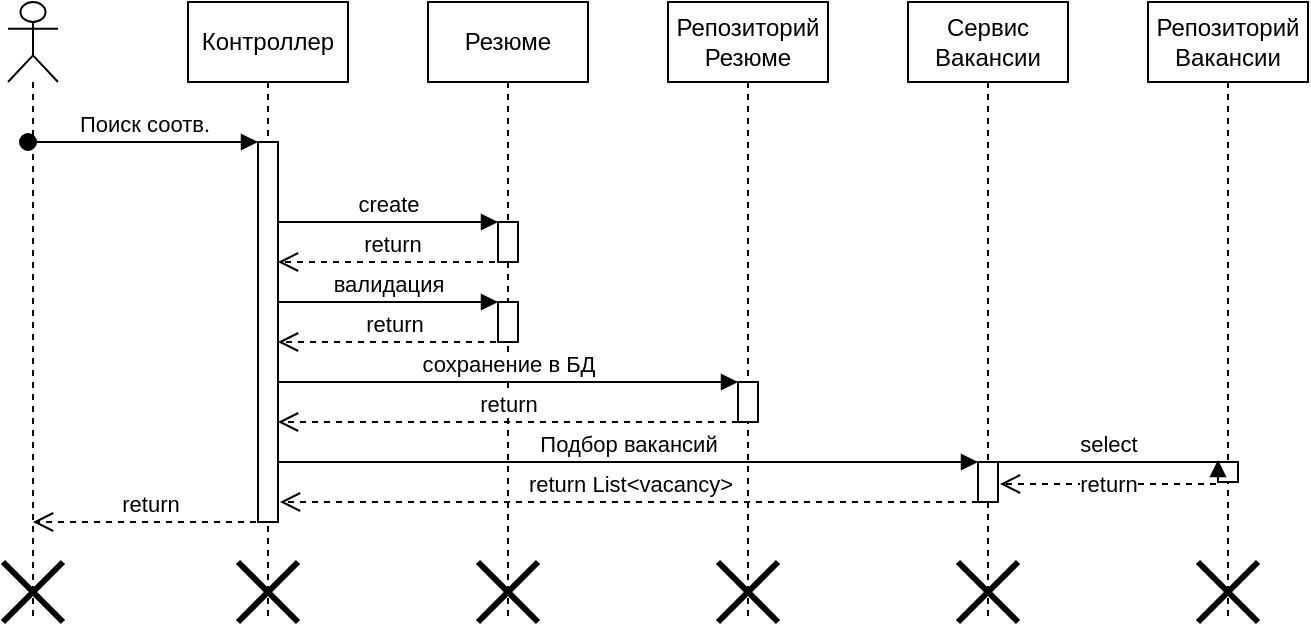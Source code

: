 <mxfile version="21.1.8" type="github">
  <diagram name="Page-1" id="2YBvvXClWsGukQMizWep">
    <mxGraphModel dx="890" dy="477" grid="1" gridSize="10" guides="1" tooltips="1" connect="1" arrows="1" fold="1" page="1" pageScale="1" pageWidth="850" pageHeight="1100" math="0" shadow="0">
      <root>
        <mxCell id="0" />
        <mxCell id="1" parent="0" />
        <mxCell id="aM9ryv3xv72pqoxQDRHE-1" value="Контроллер" style="shape=umlLifeline;perimeter=lifelinePerimeter;whiteSpace=wrap;html=1;container=0;dropTarget=0;collapsible=0;recursiveResize=0;outlineConnect=0;portConstraint=eastwest;newEdgeStyle={&quot;edgeStyle&quot;:&quot;elbowEdgeStyle&quot;,&quot;elbow&quot;:&quot;vertical&quot;,&quot;curved&quot;:0,&quot;rounded&quot;:0};" parent="1" vertex="1">
          <mxGeometry x="120" y="40" width="80" height="310" as="geometry" />
        </mxCell>
        <mxCell id="aM9ryv3xv72pqoxQDRHE-2" value="" style="html=1;points=[];perimeter=orthogonalPerimeter;outlineConnect=0;targetShapes=umlLifeline;portConstraint=eastwest;newEdgeStyle={&quot;edgeStyle&quot;:&quot;elbowEdgeStyle&quot;,&quot;elbow&quot;:&quot;vertical&quot;,&quot;curved&quot;:0,&quot;rounded&quot;:0};" parent="aM9ryv3xv72pqoxQDRHE-1" vertex="1">
          <mxGeometry x="35" y="70" width="10" height="190" as="geometry" />
        </mxCell>
        <mxCell id="aM9ryv3xv72pqoxQDRHE-3" value="Поиск соотв." style="html=1;verticalAlign=bottom;startArrow=oval;endArrow=block;startSize=8;edgeStyle=elbowEdgeStyle;elbow=vertical;curved=0;rounded=0;" parent="aM9ryv3xv72pqoxQDRHE-1" target="aM9ryv3xv72pqoxQDRHE-2" edge="1">
          <mxGeometry relative="1" as="geometry">
            <mxPoint x="-80" y="70" as="sourcePoint" />
          </mxGeometry>
        </mxCell>
        <mxCell id="59-DQMz_L0b1S0gPW8hh-35" value="" style="shape=umlDestroy;whiteSpace=wrap;html=1;strokeWidth=3;targetShapes=umlLifeline;" vertex="1" parent="aM9ryv3xv72pqoxQDRHE-1">
          <mxGeometry x="25" y="280" width="30" height="30" as="geometry" />
        </mxCell>
        <mxCell id="aM9ryv3xv72pqoxQDRHE-5" value="Резюме" style="shape=umlLifeline;perimeter=lifelinePerimeter;whiteSpace=wrap;html=1;container=0;dropTarget=0;collapsible=0;recursiveResize=0;outlineConnect=0;portConstraint=eastwest;newEdgeStyle={&quot;edgeStyle&quot;:&quot;elbowEdgeStyle&quot;,&quot;elbow&quot;:&quot;vertical&quot;,&quot;curved&quot;:0,&quot;rounded&quot;:0};" parent="1" vertex="1">
          <mxGeometry x="240" y="40" width="80" height="310" as="geometry" />
        </mxCell>
        <mxCell id="aM9ryv3xv72pqoxQDRHE-6" value="" style="html=1;points=[];perimeter=orthogonalPerimeter;outlineConnect=0;targetShapes=umlLifeline;portConstraint=eastwest;newEdgeStyle={&quot;edgeStyle&quot;:&quot;elbowEdgeStyle&quot;,&quot;elbow&quot;:&quot;vertical&quot;,&quot;curved&quot;:0,&quot;rounded&quot;:0};" parent="aM9ryv3xv72pqoxQDRHE-5" vertex="1">
          <mxGeometry x="35" y="110" width="10" height="20" as="geometry" />
        </mxCell>
        <mxCell id="59-DQMz_L0b1S0gPW8hh-30" value="" style="html=1;points=[];perimeter=orthogonalPerimeter;outlineConnect=0;targetShapes=umlLifeline;portConstraint=eastwest;newEdgeStyle={&quot;edgeStyle&quot;:&quot;elbowEdgeStyle&quot;,&quot;elbow&quot;:&quot;vertical&quot;,&quot;curved&quot;:0,&quot;rounded&quot;:0};" vertex="1" parent="aM9ryv3xv72pqoxQDRHE-5">
          <mxGeometry x="35" y="150" width="10" height="20" as="geometry" />
        </mxCell>
        <mxCell id="59-DQMz_L0b1S0gPW8hh-31" value="валидация" style="html=1;verticalAlign=bottom;endArrow=block;edgeStyle=elbowEdgeStyle;elbow=vertical;curved=0;rounded=0;" edge="1" parent="aM9ryv3xv72pqoxQDRHE-5" target="59-DQMz_L0b1S0gPW8hh-30">
          <mxGeometry relative="1" as="geometry">
            <mxPoint x="-75" y="150" as="sourcePoint" />
            <Array as="points">
              <mxPoint x="-20" y="150" />
            </Array>
          </mxGeometry>
        </mxCell>
        <mxCell id="59-DQMz_L0b1S0gPW8hh-32" value="return" style="html=1;verticalAlign=bottom;endArrow=open;dashed=1;endSize=8;edgeStyle=elbowEdgeStyle;elbow=vertical;curved=0;rounded=0;" edge="1" parent="aM9ryv3xv72pqoxQDRHE-5">
          <mxGeometry relative="1" as="geometry">
            <mxPoint x="-75" y="170" as="targetPoint" />
            <Array as="points">
              <mxPoint x="-20" y="170" />
              <mxPoint x="15" y="310" />
            </Array>
            <mxPoint x="40" y="170" as="sourcePoint" />
          </mxGeometry>
        </mxCell>
        <mxCell id="59-DQMz_L0b1S0gPW8hh-37" value="" style="shape=umlDestroy;whiteSpace=wrap;html=1;strokeWidth=3;targetShapes=umlLifeline;" vertex="1" parent="aM9ryv3xv72pqoxQDRHE-5">
          <mxGeometry x="25" y="280" width="30" height="30" as="geometry" />
        </mxCell>
        <mxCell id="59-DQMz_L0b1S0gPW8hh-46" value="сохранение в БД" style="html=1;verticalAlign=bottom;endArrow=block;edgeStyle=elbowEdgeStyle;elbow=vertical;curved=0;rounded=0;" edge="1" parent="aM9ryv3xv72pqoxQDRHE-5" target="59-DQMz_L0b1S0gPW8hh-45">
          <mxGeometry relative="1" as="geometry">
            <mxPoint x="-75" y="190" as="sourcePoint" />
            <Array as="points">
              <mxPoint x="-20" y="190" />
            </Array>
          </mxGeometry>
        </mxCell>
        <mxCell id="59-DQMz_L0b1S0gPW8hh-47" value="return" style="html=1;verticalAlign=bottom;endArrow=open;dashed=1;endSize=8;edgeStyle=elbowEdgeStyle;elbow=vertical;curved=0;rounded=0;" edge="1" parent="aM9ryv3xv72pqoxQDRHE-5" source="59-DQMz_L0b1S0gPW8hh-45">
          <mxGeometry relative="1" as="geometry">
            <mxPoint x="-75" y="210" as="targetPoint" />
            <Array as="points">
              <mxPoint x="-20" y="210" />
              <mxPoint x="15" y="350" />
            </Array>
            <mxPoint x="40" y="210" as="sourcePoint" />
          </mxGeometry>
        </mxCell>
        <mxCell id="aM9ryv3xv72pqoxQDRHE-7" value="create" style="html=1;verticalAlign=bottom;endArrow=block;edgeStyle=elbowEdgeStyle;elbow=vertical;curved=0;rounded=0;" parent="1" target="aM9ryv3xv72pqoxQDRHE-6" edge="1">
          <mxGeometry relative="1" as="geometry">
            <mxPoint x="165" y="150" as="sourcePoint" />
            <Array as="points">
              <mxPoint x="220" y="150" />
            </Array>
          </mxGeometry>
        </mxCell>
        <mxCell id="aM9ryv3xv72pqoxQDRHE-8" value="return" style="html=1;verticalAlign=bottom;endArrow=open;dashed=1;endSize=8;edgeStyle=elbowEdgeStyle;elbow=vertical;curved=0;rounded=0;" parent="1" source="aM9ryv3xv72pqoxQDRHE-5" edge="1">
          <mxGeometry relative="1" as="geometry">
            <mxPoint x="165" y="170" as="targetPoint" />
            <Array as="points">
              <mxPoint x="220" y="170" />
              <mxPoint x="255" y="310" />
            </Array>
          </mxGeometry>
        </mxCell>
        <mxCell id="59-DQMz_L0b1S0gPW8hh-1" value="" style="shape=umlLifeline;perimeter=lifelinePerimeter;whiteSpace=wrap;html=1;container=1;dropTarget=0;collapsible=0;recursiveResize=0;outlineConnect=0;portConstraint=eastwest;newEdgeStyle={&quot;edgeStyle&quot;:&quot;elbowEdgeStyle&quot;,&quot;elbow&quot;:&quot;vertical&quot;,&quot;curved&quot;:0,&quot;rounded&quot;:0};participant=umlActor;" vertex="1" parent="1">
          <mxGeometry x="30" y="40" width="25" height="310" as="geometry" />
        </mxCell>
        <mxCell id="59-DQMz_L0b1S0gPW8hh-34" value="" style="shape=umlDestroy;whiteSpace=wrap;html=1;strokeWidth=3;targetShapes=umlLifeline;" vertex="1" parent="59-DQMz_L0b1S0gPW8hh-1">
          <mxGeometry x="-2.5" y="280" width="30" height="30" as="geometry" />
        </mxCell>
        <mxCell id="59-DQMz_L0b1S0gPW8hh-8" value="Репозиторий&lt;br&gt;Резюме" style="shape=umlLifeline;perimeter=lifelinePerimeter;whiteSpace=wrap;html=1;container=0;dropTarget=0;collapsible=0;recursiveResize=0;outlineConnect=0;portConstraint=eastwest;newEdgeStyle={&quot;edgeStyle&quot;:&quot;elbowEdgeStyle&quot;,&quot;elbow&quot;:&quot;vertical&quot;,&quot;curved&quot;:0,&quot;rounded&quot;:0};" vertex="1" parent="1">
          <mxGeometry x="360" y="40" width="80" height="310" as="geometry" />
        </mxCell>
        <mxCell id="59-DQMz_L0b1S0gPW8hh-38" value="" style="shape=umlDestroy;whiteSpace=wrap;html=1;strokeWidth=3;targetShapes=umlLifeline;" vertex="1" parent="59-DQMz_L0b1S0gPW8hh-8">
          <mxGeometry x="25" y="280" width="30" height="30" as="geometry" />
        </mxCell>
        <mxCell id="59-DQMz_L0b1S0gPW8hh-45" value="" style="html=1;points=[];perimeter=orthogonalPerimeter;outlineConnect=0;targetShapes=umlLifeline;portConstraint=eastwest;newEdgeStyle={&quot;edgeStyle&quot;:&quot;elbowEdgeStyle&quot;,&quot;elbow&quot;:&quot;vertical&quot;,&quot;curved&quot;:0,&quot;rounded&quot;:0};" vertex="1" parent="59-DQMz_L0b1S0gPW8hh-8">
          <mxGeometry x="35" y="190" width="10" height="20" as="geometry" />
        </mxCell>
        <mxCell id="59-DQMz_L0b1S0gPW8hh-12" value="Сервис&lt;br&gt;Вакансии" style="shape=umlLifeline;perimeter=lifelinePerimeter;whiteSpace=wrap;html=1;container=0;dropTarget=0;collapsible=0;recursiveResize=0;outlineConnect=0;portConstraint=eastwest;newEdgeStyle={&quot;edgeStyle&quot;:&quot;elbowEdgeStyle&quot;,&quot;elbow&quot;:&quot;vertical&quot;,&quot;curved&quot;:0,&quot;rounded&quot;:0};" vertex="1" parent="1">
          <mxGeometry x="480" y="40" width="80" height="310" as="geometry" />
        </mxCell>
        <mxCell id="59-DQMz_L0b1S0gPW8hh-39" value="" style="shape=umlDestroy;whiteSpace=wrap;html=1;strokeWidth=3;targetShapes=umlLifeline;" vertex="1" parent="59-DQMz_L0b1S0gPW8hh-12">
          <mxGeometry x="25" y="280" width="30" height="30" as="geometry" />
        </mxCell>
        <mxCell id="6fikgWHchr_Tb5uM8Wun-12" value="return List&amp;lt;vacancy&amp;gt;" style="html=1;verticalAlign=bottom;endArrow=open;dashed=1;endSize=8;edgeStyle=elbowEdgeStyle;elbow=vertical;curved=0;rounded=0;" edge="1" parent="59-DQMz_L0b1S0gPW8hh-12" source="6fikgWHchr_Tb5uM8Wun-13">
          <mxGeometry relative="1" as="geometry">
            <mxPoint x="-314" y="250" as="targetPoint" />
            <Array as="points">
              <mxPoint x="-140" y="250" />
              <mxPoint x="-105" y="390" />
            </Array>
            <mxPoint x="-80" y="250" as="sourcePoint" />
          </mxGeometry>
        </mxCell>
        <mxCell id="6fikgWHchr_Tb5uM8Wun-13" value="" style="html=1;points=[];perimeter=orthogonalPerimeter;outlineConnect=0;targetShapes=umlLifeline;portConstraint=eastwest;newEdgeStyle={&quot;edgeStyle&quot;:&quot;elbowEdgeStyle&quot;,&quot;elbow&quot;:&quot;vertical&quot;,&quot;curved&quot;:0,&quot;rounded&quot;:0};" vertex="1" parent="59-DQMz_L0b1S0gPW8hh-12">
          <mxGeometry x="35" y="230" width="10" height="20" as="geometry" />
        </mxCell>
        <mxCell id="59-DQMz_L0b1S0gPW8hh-14" value="Репозиторий&lt;br&gt;Вакансии" style="shape=umlLifeline;perimeter=lifelinePerimeter;whiteSpace=wrap;html=1;container=0;dropTarget=0;collapsible=0;recursiveResize=0;outlineConnect=0;portConstraint=eastwest;newEdgeStyle={&quot;edgeStyle&quot;:&quot;elbowEdgeStyle&quot;,&quot;elbow&quot;:&quot;vertical&quot;,&quot;curved&quot;:0,&quot;rounded&quot;:0};" vertex="1" parent="1">
          <mxGeometry x="600" y="40" width="80" height="310" as="geometry" />
        </mxCell>
        <mxCell id="59-DQMz_L0b1S0gPW8hh-40" value="" style="shape=umlDestroy;whiteSpace=wrap;html=1;strokeWidth=3;targetShapes=umlLifeline;" vertex="1" parent="59-DQMz_L0b1S0gPW8hh-14">
          <mxGeometry x="25" y="280" width="30" height="30" as="geometry" />
        </mxCell>
        <mxCell id="6fikgWHchr_Tb5uM8Wun-14" value="" style="html=1;points=[];perimeter=orthogonalPerimeter;outlineConnect=0;targetShapes=umlLifeline;portConstraint=eastwest;newEdgeStyle={&quot;edgeStyle&quot;:&quot;elbowEdgeStyle&quot;,&quot;elbow&quot;:&quot;vertical&quot;,&quot;curved&quot;:0,&quot;rounded&quot;:0};" vertex="1" parent="59-DQMz_L0b1S0gPW8hh-14">
          <mxGeometry x="35" y="230" width="10" height="10" as="geometry" />
        </mxCell>
        <mxCell id="59-DQMz_L0b1S0gPW8hh-21" value="return" style="html=1;verticalAlign=bottom;endArrow=open;dashed=1;endSize=8;edgeStyle=elbowEdgeStyle;elbow=vertical;curved=0;rounded=0;" edge="1" parent="1" target="59-DQMz_L0b1S0gPW8hh-1">
          <mxGeometry relative="1" as="geometry">
            <mxPoint x="80" y="260" as="targetPoint" />
            <Array as="points">
              <mxPoint x="140" y="300" />
              <mxPoint x="130" y="260" />
              <mxPoint x="120" y="260" />
              <mxPoint x="230" y="260" />
              <mxPoint x="255" y="280" />
            </Array>
            <mxPoint x="160" y="300" as="sourcePoint" />
          </mxGeometry>
        </mxCell>
        <mxCell id="6fikgWHchr_Tb5uM8Wun-11" value="Подбор вакансий" style="html=1;verticalAlign=bottom;endArrow=block;edgeStyle=elbowEdgeStyle;elbow=vertical;curved=0;rounded=0;" edge="1" parent="1" target="6fikgWHchr_Tb5uM8Wun-13">
          <mxGeometry relative="1" as="geometry">
            <mxPoint x="165" y="271" as="sourcePoint" />
            <Array as="points">
              <mxPoint x="340" y="270" />
            </Array>
          </mxGeometry>
        </mxCell>
        <mxCell id="6fikgWHchr_Tb5uM8Wun-15" value="select" style="html=1;verticalAlign=bottom;endArrow=block;edgeStyle=elbowEdgeStyle;elbow=vertical;curved=0;rounded=0;" edge="1" parent="1">
          <mxGeometry relative="1" as="geometry">
            <mxPoint x="525" y="271" as="sourcePoint" />
            <Array as="points">
              <mxPoint x="700" y="270" />
            </Array>
            <mxPoint x="635" y="269" as="targetPoint" />
          </mxGeometry>
        </mxCell>
        <mxCell id="6fikgWHchr_Tb5uM8Wun-16" value="return" style="html=1;verticalAlign=bottom;endArrow=open;dashed=1;endSize=8;edgeStyle=elbowEdgeStyle;elbow=vertical;curved=0;rounded=0;" edge="1" parent="1">
          <mxGeometry y="9" relative="1" as="geometry">
            <mxPoint x="634" y="281" as="sourcePoint" />
            <mxPoint x="526" y="281" as="targetPoint" />
            <mxPoint as="offset" />
          </mxGeometry>
        </mxCell>
      </root>
    </mxGraphModel>
  </diagram>
</mxfile>
